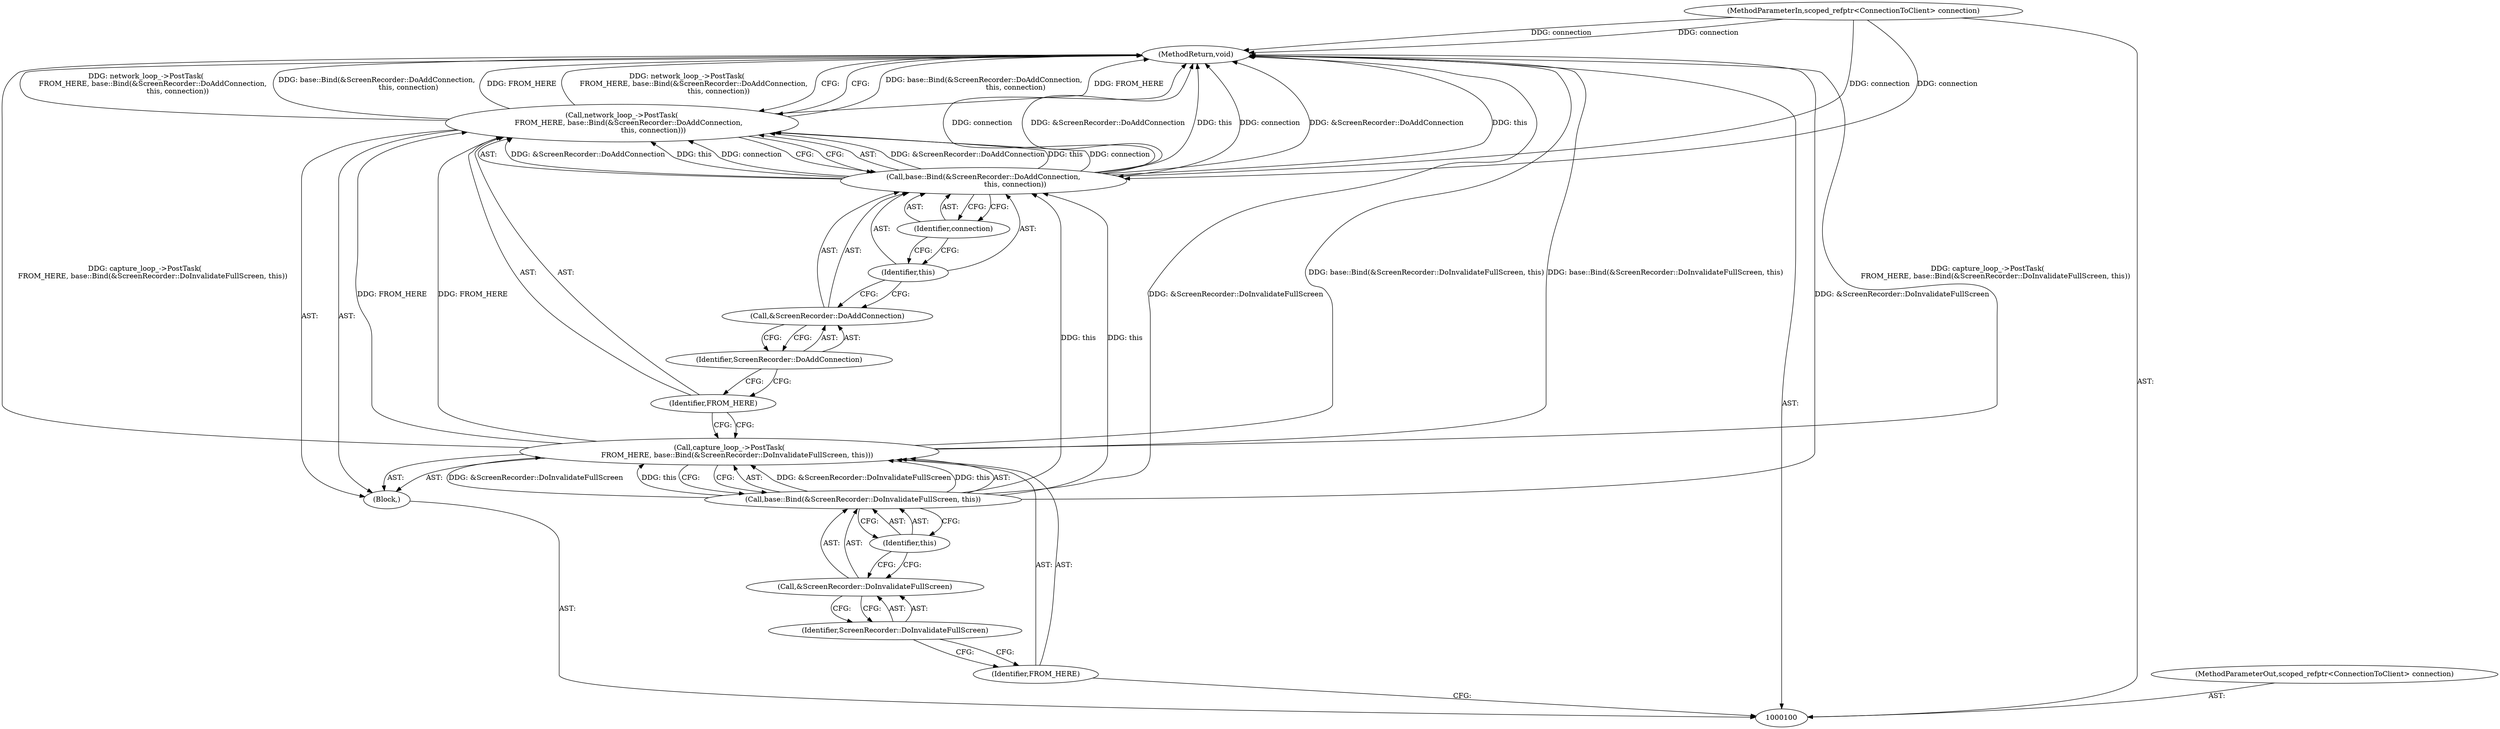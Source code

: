 digraph "1_Chrome_a46bcef82b29d30836a0f26226e3d4aca4fa9612_27" {
"1000116" [label="(MethodReturn,void)"];
"1000101" [label="(MethodParameterIn,scoped_refptr<ConnectionToClient> connection)"];
"1000141" [label="(MethodParameterOut,scoped_refptr<ConnectionToClient> connection)"];
"1000102" [label="(Block,)"];
"1000103" [label="(Call,capture_loop_->PostTask(\n       FROM_HERE, base::Bind(&ScreenRecorder::DoInvalidateFullScreen, this)))"];
"1000105" [label="(Call,base::Bind(&ScreenRecorder::DoInvalidateFullScreen, this))"];
"1000106" [label="(Call,&ScreenRecorder::DoInvalidateFullScreen)"];
"1000107" [label="(Identifier,ScreenRecorder::DoInvalidateFullScreen)"];
"1000104" [label="(Identifier,FROM_HERE)"];
"1000108" [label="(Identifier,this)"];
"1000109" [label="(Call,network_loop_->PostTask(\n      FROM_HERE, base::Bind(&ScreenRecorder::DoAddConnection,\n                            this, connection)))"];
"1000111" [label="(Call,base::Bind(&ScreenRecorder::DoAddConnection,\n                            this, connection))"];
"1000112" [label="(Call,&ScreenRecorder::DoAddConnection)"];
"1000113" [label="(Identifier,ScreenRecorder::DoAddConnection)"];
"1000110" [label="(Identifier,FROM_HERE)"];
"1000114" [label="(Identifier,this)"];
"1000115" [label="(Identifier,connection)"];
"1000116" -> "1000100"  [label="AST: "];
"1000116" -> "1000109"  [label="CFG: "];
"1000103" -> "1000116"  [label="DDG: base::Bind(&ScreenRecorder::DoInvalidateFullScreen, this)"];
"1000103" -> "1000116"  [label="DDG: capture_loop_->PostTask(\n       FROM_HERE, base::Bind(&ScreenRecorder::DoInvalidateFullScreen, this))"];
"1000111" -> "1000116"  [label="DDG: this"];
"1000111" -> "1000116"  [label="DDG: connection"];
"1000111" -> "1000116"  [label="DDG: &ScreenRecorder::DoAddConnection"];
"1000109" -> "1000116"  [label="DDG: base::Bind(&ScreenRecorder::DoAddConnection,\n                            this, connection)"];
"1000109" -> "1000116"  [label="DDG: FROM_HERE"];
"1000109" -> "1000116"  [label="DDG: network_loop_->PostTask(\n      FROM_HERE, base::Bind(&ScreenRecorder::DoAddConnection,\n                            this, connection))"];
"1000101" -> "1000116"  [label="DDG: connection"];
"1000105" -> "1000116"  [label="DDG: &ScreenRecorder::DoInvalidateFullScreen"];
"1000101" -> "1000100"  [label="AST: "];
"1000101" -> "1000116"  [label="DDG: connection"];
"1000101" -> "1000111"  [label="DDG: connection"];
"1000141" -> "1000100"  [label="AST: "];
"1000102" -> "1000100"  [label="AST: "];
"1000103" -> "1000102"  [label="AST: "];
"1000109" -> "1000102"  [label="AST: "];
"1000103" -> "1000102"  [label="AST: "];
"1000103" -> "1000105"  [label="CFG: "];
"1000104" -> "1000103"  [label="AST: "];
"1000105" -> "1000103"  [label="AST: "];
"1000110" -> "1000103"  [label="CFG: "];
"1000103" -> "1000116"  [label="DDG: base::Bind(&ScreenRecorder::DoInvalidateFullScreen, this)"];
"1000103" -> "1000116"  [label="DDG: capture_loop_->PostTask(\n       FROM_HERE, base::Bind(&ScreenRecorder::DoInvalidateFullScreen, this))"];
"1000105" -> "1000103"  [label="DDG: &ScreenRecorder::DoInvalidateFullScreen"];
"1000105" -> "1000103"  [label="DDG: this"];
"1000103" -> "1000109"  [label="DDG: FROM_HERE"];
"1000105" -> "1000103"  [label="AST: "];
"1000105" -> "1000108"  [label="CFG: "];
"1000106" -> "1000105"  [label="AST: "];
"1000108" -> "1000105"  [label="AST: "];
"1000103" -> "1000105"  [label="CFG: "];
"1000105" -> "1000116"  [label="DDG: &ScreenRecorder::DoInvalidateFullScreen"];
"1000105" -> "1000103"  [label="DDG: &ScreenRecorder::DoInvalidateFullScreen"];
"1000105" -> "1000103"  [label="DDG: this"];
"1000105" -> "1000111"  [label="DDG: this"];
"1000106" -> "1000105"  [label="AST: "];
"1000106" -> "1000107"  [label="CFG: "];
"1000107" -> "1000106"  [label="AST: "];
"1000108" -> "1000106"  [label="CFG: "];
"1000107" -> "1000106"  [label="AST: "];
"1000107" -> "1000104"  [label="CFG: "];
"1000106" -> "1000107"  [label="CFG: "];
"1000104" -> "1000103"  [label="AST: "];
"1000104" -> "1000100"  [label="CFG: "];
"1000107" -> "1000104"  [label="CFG: "];
"1000108" -> "1000105"  [label="AST: "];
"1000108" -> "1000106"  [label="CFG: "];
"1000105" -> "1000108"  [label="CFG: "];
"1000109" -> "1000102"  [label="AST: "];
"1000109" -> "1000111"  [label="CFG: "];
"1000110" -> "1000109"  [label="AST: "];
"1000111" -> "1000109"  [label="AST: "];
"1000116" -> "1000109"  [label="CFG: "];
"1000109" -> "1000116"  [label="DDG: base::Bind(&ScreenRecorder::DoAddConnection,\n                            this, connection)"];
"1000109" -> "1000116"  [label="DDG: FROM_HERE"];
"1000109" -> "1000116"  [label="DDG: network_loop_->PostTask(\n      FROM_HERE, base::Bind(&ScreenRecorder::DoAddConnection,\n                            this, connection))"];
"1000103" -> "1000109"  [label="DDG: FROM_HERE"];
"1000111" -> "1000109"  [label="DDG: &ScreenRecorder::DoAddConnection"];
"1000111" -> "1000109"  [label="DDG: this"];
"1000111" -> "1000109"  [label="DDG: connection"];
"1000111" -> "1000109"  [label="AST: "];
"1000111" -> "1000115"  [label="CFG: "];
"1000112" -> "1000111"  [label="AST: "];
"1000114" -> "1000111"  [label="AST: "];
"1000115" -> "1000111"  [label="AST: "];
"1000109" -> "1000111"  [label="CFG: "];
"1000111" -> "1000116"  [label="DDG: this"];
"1000111" -> "1000116"  [label="DDG: connection"];
"1000111" -> "1000116"  [label="DDG: &ScreenRecorder::DoAddConnection"];
"1000111" -> "1000109"  [label="DDG: &ScreenRecorder::DoAddConnection"];
"1000111" -> "1000109"  [label="DDG: this"];
"1000111" -> "1000109"  [label="DDG: connection"];
"1000105" -> "1000111"  [label="DDG: this"];
"1000101" -> "1000111"  [label="DDG: connection"];
"1000112" -> "1000111"  [label="AST: "];
"1000112" -> "1000113"  [label="CFG: "];
"1000113" -> "1000112"  [label="AST: "];
"1000114" -> "1000112"  [label="CFG: "];
"1000113" -> "1000112"  [label="AST: "];
"1000113" -> "1000110"  [label="CFG: "];
"1000112" -> "1000113"  [label="CFG: "];
"1000110" -> "1000109"  [label="AST: "];
"1000110" -> "1000103"  [label="CFG: "];
"1000113" -> "1000110"  [label="CFG: "];
"1000114" -> "1000111"  [label="AST: "];
"1000114" -> "1000112"  [label="CFG: "];
"1000115" -> "1000114"  [label="CFG: "];
"1000115" -> "1000111"  [label="AST: "];
"1000115" -> "1000114"  [label="CFG: "];
"1000111" -> "1000115"  [label="CFG: "];
}

